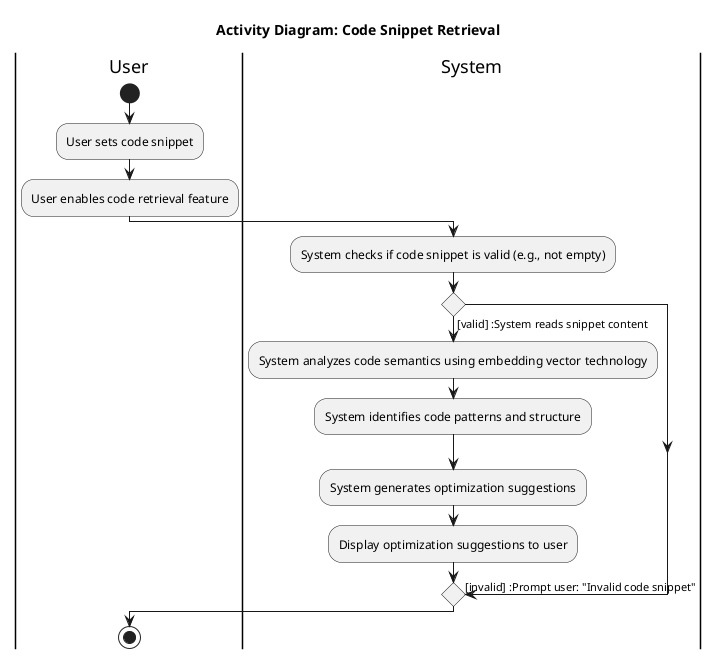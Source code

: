 @startuml
title Activity Diagram: Code Snippet Retrieval

|User|
start
:User sets code snippet;
:User enables code retrieval feature;

|System|
:System checks if code snippet is valid (e.g., not empty);
if () then
  ->[valid] :System reads snippet content;
  :System analyzes code semantics using embedding vector technology;
  :System identifies code patterns and structure;
  :System generates optimization suggestions;
  :Display optimization suggestions to user;
else
  ->[invalid] :Prompt user: "Invalid code snippet";
endif

|User|
stop

@enduml